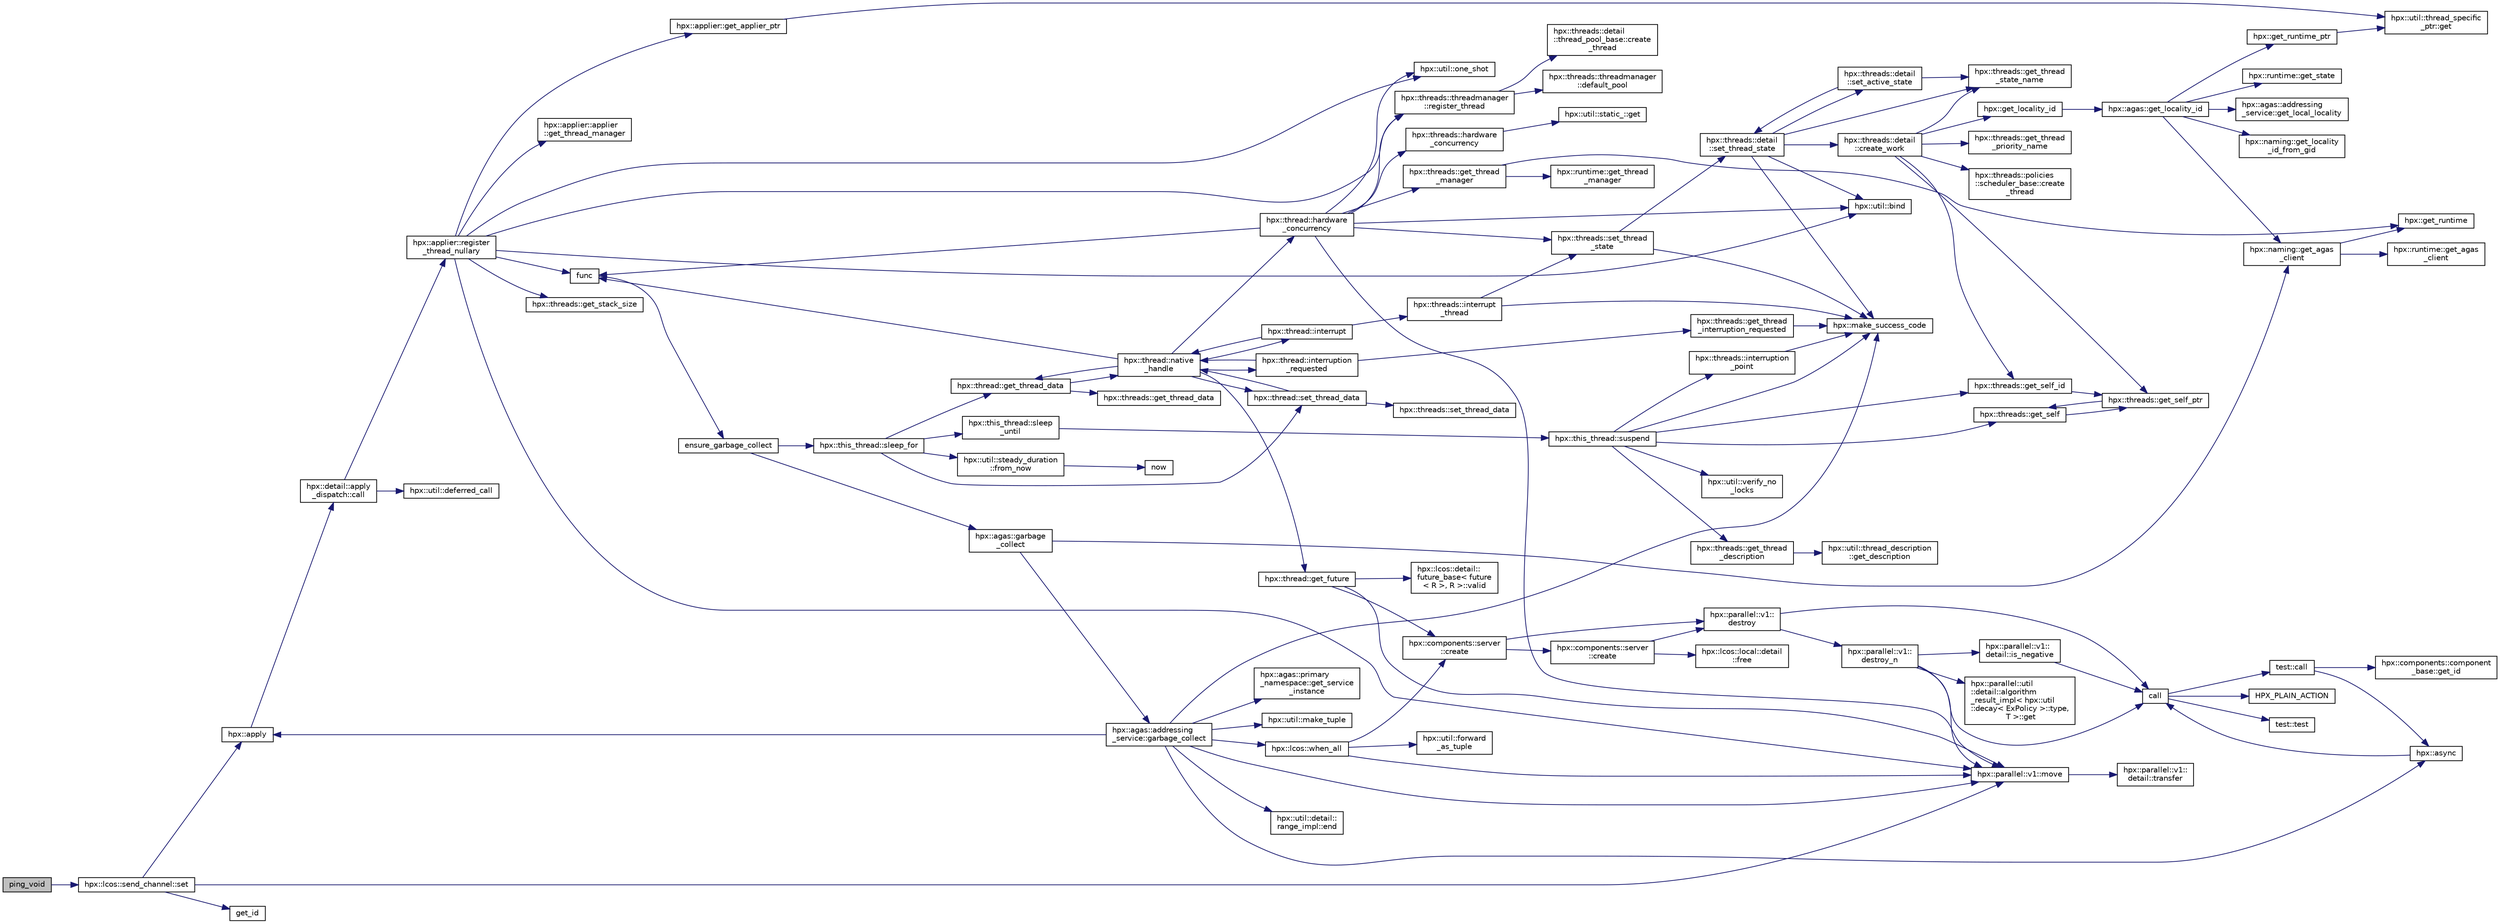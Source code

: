 digraph "ping_void"
{
  edge [fontname="Helvetica",fontsize="10",labelfontname="Helvetica",labelfontsize="10"];
  node [fontname="Helvetica",fontsize="10",shape=record];
  rankdir="LR";
  Node951 [label="ping_void",height=0.2,width=0.4,color="black", fillcolor="grey75", style="filled", fontcolor="black"];
  Node951 -> Node952 [color="midnightblue",fontsize="10",style="solid",fontname="Helvetica"];
  Node952 [label="hpx::lcos::send_channel::set",height=0.2,width=0.4,color="black", fillcolor="white", style="filled",URL="$d3/db6/classhpx_1_1lcos_1_1send__channel.html#a2bb7459744739f74593d6a939da8c687"];
  Node952 -> Node953 [color="midnightblue",fontsize="10",style="solid",fontname="Helvetica"];
  Node953 [label="hpx::apply",height=0.2,width=0.4,color="black", fillcolor="white", style="filled",URL="$d8/d83/namespacehpx.html#aa87762f0db0731d385f3fdfdb25d59fc"];
  Node953 -> Node954 [color="midnightblue",fontsize="10",style="solid",fontname="Helvetica"];
  Node954 [label="hpx::detail::apply\l_dispatch::call",height=0.2,width=0.4,color="black", fillcolor="white", style="filled",URL="$db/de8/structhpx_1_1detail_1_1apply__dispatch.html#a0755fab16d281e74bcff0f8045be9459"];
  Node954 -> Node955 [color="midnightblue",fontsize="10",style="solid",fontname="Helvetica"];
  Node955 [label="hpx::applier::register\l_thread_nullary",height=0.2,width=0.4,color="black", fillcolor="white", style="filled",URL="$d8/dcb/namespacehpx_1_1applier.html#a401cd1145927e58d74d1eb52aaccd936"];
  Node955 -> Node956 [color="midnightblue",fontsize="10",style="solid",fontname="Helvetica"];
  Node956 [label="hpx::applier::get_applier_ptr",height=0.2,width=0.4,color="black", fillcolor="white", style="filled",URL="$d8/dcb/namespacehpx_1_1applier.html#a617483cf2b77ad3a0aa428ade7b35299"];
  Node956 -> Node957 [color="midnightblue",fontsize="10",style="solid",fontname="Helvetica"];
  Node957 [label="hpx::util::thread_specific\l_ptr::get",height=0.2,width=0.4,color="black", fillcolor="white", style="filled",URL="$d4/d4c/structhpx_1_1util_1_1thread__specific__ptr.html#a3b27d8520710478aa41d1f74206bdba9"];
  Node955 -> Node958 [color="midnightblue",fontsize="10",style="solid",fontname="Helvetica"];
  Node958 [label="func",height=0.2,width=0.4,color="black", fillcolor="white", style="filled",URL="$d8/dfd/id__type__ref__counting__1032_8cpp.html#ab811b86ea5107ffb3351fcaa29d2c652"];
  Node958 -> Node959 [color="midnightblue",fontsize="10",style="solid",fontname="Helvetica"];
  Node959 [label="ensure_garbage_collect",height=0.2,width=0.4,color="black", fillcolor="white", style="filled",URL="$d8/dfd/id__type__ref__counting__1032_8cpp.html#a5264b94bf7c262ac0e521fb290d476d5"];
  Node959 -> Node960 [color="midnightblue",fontsize="10",style="solid",fontname="Helvetica"];
  Node960 [label="hpx::this_thread::sleep_for",height=0.2,width=0.4,color="black", fillcolor="white", style="filled",URL="$d9/d52/namespacehpx_1_1this__thread.html#afc042a5a5fa52eef2d1d177a343435cf"];
  Node960 -> Node961 [color="midnightblue",fontsize="10",style="solid",fontname="Helvetica"];
  Node961 [label="hpx::this_thread::sleep\l_until",height=0.2,width=0.4,color="black", fillcolor="white", style="filled",URL="$d9/d52/namespacehpx_1_1this__thread.html#ae12a853980115b23ff0ab8ca06622658"];
  Node961 -> Node962 [color="midnightblue",fontsize="10",style="solid",fontname="Helvetica"];
  Node962 [label="hpx::this_thread::suspend",height=0.2,width=0.4,color="black", fillcolor="white", style="filled",URL="$d9/d52/namespacehpx_1_1this__thread.html#aca220026fb3014c0881d129fe31c0073"];
  Node962 -> Node963 [color="midnightblue",fontsize="10",style="solid",fontname="Helvetica"];
  Node963 [label="hpx::threads::get_self",height=0.2,width=0.4,color="black", fillcolor="white", style="filled",URL="$d7/d28/namespacehpx_1_1threads.html#a07daf4d6d29233f20d66d41ab7b5b8e8"];
  Node963 -> Node964 [color="midnightblue",fontsize="10",style="solid",fontname="Helvetica"];
  Node964 [label="hpx::threads::get_self_ptr",height=0.2,width=0.4,color="black", fillcolor="white", style="filled",URL="$d7/d28/namespacehpx_1_1threads.html#a22877ae347ad884cde3a51397dad6c53"];
  Node964 -> Node963 [color="midnightblue",fontsize="10",style="solid",fontname="Helvetica"];
  Node962 -> Node965 [color="midnightblue",fontsize="10",style="solid",fontname="Helvetica"];
  Node965 [label="hpx::threads::get_self_id",height=0.2,width=0.4,color="black", fillcolor="white", style="filled",URL="$d7/d28/namespacehpx_1_1threads.html#afafe0f900b9fac3d4ed3c747625c1cfe"];
  Node965 -> Node964 [color="midnightblue",fontsize="10",style="solid",fontname="Helvetica"];
  Node962 -> Node966 [color="midnightblue",fontsize="10",style="solid",fontname="Helvetica"];
  Node966 [label="hpx::threads::interruption\l_point",height=0.2,width=0.4,color="black", fillcolor="white", style="filled",URL="$d7/d28/namespacehpx_1_1threads.html#ada6ec56a12b050707311d8c628089059"];
  Node966 -> Node967 [color="midnightblue",fontsize="10",style="solid",fontname="Helvetica"];
  Node967 [label="hpx::make_success_code",height=0.2,width=0.4,color="black", fillcolor="white", style="filled",URL="$d8/d83/namespacehpx.html#a0e8512a8f49e2a6c8185061181419d8f",tooltip="Returns error_code(hpx::success, \"success\", mode). "];
  Node962 -> Node968 [color="midnightblue",fontsize="10",style="solid",fontname="Helvetica"];
  Node968 [label="hpx::util::verify_no\l_locks",height=0.2,width=0.4,color="black", fillcolor="white", style="filled",URL="$df/dad/namespacehpx_1_1util.html#ae0e1837ee6f09b79b26c2e788d2e9fc9"];
  Node962 -> Node969 [color="midnightblue",fontsize="10",style="solid",fontname="Helvetica"];
  Node969 [label="hpx::threads::get_thread\l_description",height=0.2,width=0.4,color="black", fillcolor="white", style="filled",URL="$d7/d28/namespacehpx_1_1threads.html#a42fc18a7a680f4e8bc633a4b4c956701"];
  Node969 -> Node970 [color="midnightblue",fontsize="10",style="solid",fontname="Helvetica"];
  Node970 [label="hpx::util::thread_description\l::get_description",height=0.2,width=0.4,color="black", fillcolor="white", style="filled",URL="$df/d9e/structhpx_1_1util_1_1thread__description.html#a8c834e14eca6eb228188022577f9f952"];
  Node962 -> Node967 [color="midnightblue",fontsize="10",style="solid",fontname="Helvetica"];
  Node960 -> Node971 [color="midnightblue",fontsize="10",style="solid",fontname="Helvetica"];
  Node971 [label="hpx::util::steady_duration\l::from_now",height=0.2,width=0.4,color="black", fillcolor="white", style="filled",URL="$d9/d4f/classhpx_1_1util_1_1steady__duration.html#a0132206d767cd0f7395507b40111a153"];
  Node971 -> Node972 [color="midnightblue",fontsize="10",style="solid",fontname="Helvetica"];
  Node972 [label="now",height=0.2,width=0.4,color="black", fillcolor="white", style="filled",URL="$de/db3/1d__stencil__1__omp_8cpp.html#a89e9667753dccfac455bd37a7a3a7b16"];
  Node960 -> Node973 [color="midnightblue",fontsize="10",style="solid",fontname="Helvetica"];
  Node973 [label="hpx::thread::get_thread_data",height=0.2,width=0.4,color="black", fillcolor="white", style="filled",URL="$de/d9b/classhpx_1_1thread.html#a4535ef82cec3b953d2c941d20e3e3904"];
  Node973 -> Node974 [color="midnightblue",fontsize="10",style="solid",fontname="Helvetica"];
  Node974 [label="hpx::threads::get_thread_data",height=0.2,width=0.4,color="black", fillcolor="white", style="filled",URL="$d7/d28/namespacehpx_1_1threads.html#a8737931ff6303807225f735b2b384ae4"];
  Node973 -> Node975 [color="midnightblue",fontsize="10",style="solid",fontname="Helvetica"];
  Node975 [label="hpx::thread::native\l_handle",height=0.2,width=0.4,color="black", fillcolor="white", style="filled",URL="$de/d9b/classhpx_1_1thread.html#acf48190d264ab64c1c4ec99d0b421b5a"];
  Node975 -> Node976 [color="midnightblue",fontsize="10",style="solid",fontname="Helvetica"];
  Node976 [label="hpx::thread::hardware\l_concurrency",height=0.2,width=0.4,color="black", fillcolor="white", style="filled",URL="$de/d9b/classhpx_1_1thread.html#a8e4fff210e02485ba493bc3a2a956c03"];
  Node976 -> Node977 [color="midnightblue",fontsize="10",style="solid",fontname="Helvetica"];
  Node977 [label="hpx::threads::hardware\l_concurrency",height=0.2,width=0.4,color="black", fillcolor="white", style="filled",URL="$d7/d28/namespacehpx_1_1threads.html#aa8752a235478d2ad7b5ac467b63ab527"];
  Node977 -> Node978 [color="midnightblue",fontsize="10",style="solid",fontname="Helvetica"];
  Node978 [label="hpx::util::static_::get",height=0.2,width=0.4,color="black", fillcolor="white", style="filled",URL="$d3/dbb/structhpx_1_1util_1_1static__.html#a2967c633948a3bf17a3b5405ef5a8318"];
  Node976 -> Node958 [color="midnightblue",fontsize="10",style="solid",fontname="Helvetica"];
  Node976 -> Node979 [color="midnightblue",fontsize="10",style="solid",fontname="Helvetica"];
  Node979 [label="hpx::util::bind",height=0.2,width=0.4,color="black", fillcolor="white", style="filled",URL="$df/dad/namespacehpx_1_1util.html#ad844caedf82a0173d6909d910c3e48c6"];
  Node976 -> Node980 [color="midnightblue",fontsize="10",style="solid",fontname="Helvetica"];
  Node980 [label="hpx::util::one_shot",height=0.2,width=0.4,color="black", fillcolor="white", style="filled",URL="$df/dad/namespacehpx_1_1util.html#a273e61be42a72415291e0ec0a4f28c7a"];
  Node976 -> Node981 [color="midnightblue",fontsize="10",style="solid",fontname="Helvetica"];
  Node981 [label="hpx::parallel::v1::move",height=0.2,width=0.4,color="black", fillcolor="white", style="filled",URL="$db/db9/namespacehpx_1_1parallel_1_1v1.html#aa7c4ede081ce786c9d1eb1adff495cfc"];
  Node981 -> Node982 [color="midnightblue",fontsize="10",style="solid",fontname="Helvetica"];
  Node982 [label="hpx::parallel::v1::\ldetail::transfer",height=0.2,width=0.4,color="black", fillcolor="white", style="filled",URL="$d2/ddd/namespacehpx_1_1parallel_1_1v1_1_1detail.html#ab1b56a05e1885ca7cc7ffa1804dd2f3c"];
  Node976 -> Node983 [color="midnightblue",fontsize="10",style="solid",fontname="Helvetica"];
  Node983 [label="hpx::threads::get_thread\l_manager",height=0.2,width=0.4,color="black", fillcolor="white", style="filled",URL="$d7/d28/namespacehpx_1_1threads.html#a076973c3a53beadde7d967e22c4f6cce"];
  Node983 -> Node984 [color="midnightblue",fontsize="10",style="solid",fontname="Helvetica"];
  Node984 [label="hpx::get_runtime",height=0.2,width=0.4,color="black", fillcolor="white", style="filled",URL="$d8/d83/namespacehpx.html#aef902cc6c7dd3b9fbadf34d1e850a070"];
  Node983 -> Node985 [color="midnightblue",fontsize="10",style="solid",fontname="Helvetica"];
  Node985 [label="hpx::runtime::get_thread\l_manager",height=0.2,width=0.4,color="black", fillcolor="white", style="filled",URL="$d0/d7b/classhpx_1_1runtime.html#a865b12d57fcd44a8d3dda3e35414f563"];
  Node976 -> Node986 [color="midnightblue",fontsize="10",style="solid",fontname="Helvetica"];
  Node986 [label="hpx::threads::threadmanager\l::register_thread",height=0.2,width=0.4,color="black", fillcolor="white", style="filled",URL="$d5/daa/classhpx_1_1threads_1_1threadmanager.html#a7f79c7578e08a60ca45eb276ce8133d8"];
  Node986 -> Node987 [color="midnightblue",fontsize="10",style="solid",fontname="Helvetica"];
  Node987 [label="hpx::threads::threadmanager\l::default_pool",height=0.2,width=0.4,color="black", fillcolor="white", style="filled",URL="$d5/daa/classhpx_1_1threads_1_1threadmanager.html#a851f067d03b5dd1c5e6a9a6a841e05df"];
  Node986 -> Node988 [color="midnightblue",fontsize="10",style="solid",fontname="Helvetica"];
  Node988 [label="hpx::threads::detail\l::thread_pool_base::create\l_thread",height=0.2,width=0.4,color="black", fillcolor="white", style="filled",URL="$de/dae/classhpx_1_1threads_1_1detail_1_1thread__pool__base.html#ad35d3779eef6f4528e62a26d71b34b34"];
  Node976 -> Node989 [color="midnightblue",fontsize="10",style="solid",fontname="Helvetica"];
  Node989 [label="hpx::threads::set_thread\l_state",height=0.2,width=0.4,color="black", fillcolor="white", style="filled",URL="$d7/d28/namespacehpx_1_1threads.html#ac0690ad16ad778bcc79dcd727cc33025",tooltip="Set the thread state of the thread referenced by the thread_id id. "];
  Node989 -> Node967 [color="midnightblue",fontsize="10",style="solid",fontname="Helvetica"];
  Node989 -> Node990 [color="midnightblue",fontsize="10",style="solid",fontname="Helvetica"];
  Node990 [label="hpx::threads::detail\l::set_thread_state",height=0.2,width=0.4,color="black", fillcolor="white", style="filled",URL="$d2/dd1/namespacehpx_1_1threads_1_1detail.html#af85ddc854c4a149bf1738eb1b111b9ab"];
  Node990 -> Node991 [color="midnightblue",fontsize="10",style="solid",fontname="Helvetica"];
  Node991 [label="hpx::threads::get_thread\l_state_name",height=0.2,width=0.4,color="black", fillcolor="white", style="filled",URL="$d7/d28/namespacehpx_1_1threads.html#a26f91ea8d2195f165c033241c5cd11db"];
  Node990 -> Node967 [color="midnightblue",fontsize="10",style="solid",fontname="Helvetica"];
  Node990 -> Node979 [color="midnightblue",fontsize="10",style="solid",fontname="Helvetica"];
  Node990 -> Node992 [color="midnightblue",fontsize="10",style="solid",fontname="Helvetica"];
  Node992 [label="hpx::threads::detail\l::set_active_state",height=0.2,width=0.4,color="black", fillcolor="white", style="filled",URL="$d2/dd1/namespacehpx_1_1threads_1_1detail.html#a45884a5bf04ad66a4f259231a3947e76"];
  Node992 -> Node991 [color="midnightblue",fontsize="10",style="solid",fontname="Helvetica"];
  Node992 -> Node990 [color="midnightblue",fontsize="10",style="solid",fontname="Helvetica"];
  Node990 -> Node993 [color="midnightblue",fontsize="10",style="solid",fontname="Helvetica"];
  Node993 [label="hpx::threads::detail\l::create_work",height=0.2,width=0.4,color="black", fillcolor="white", style="filled",URL="$d2/dd1/namespacehpx_1_1threads_1_1detail.html#ae22384a3c1b1a1940032fad068fb54b1"];
  Node993 -> Node991 [color="midnightblue",fontsize="10",style="solid",fontname="Helvetica"];
  Node993 -> Node994 [color="midnightblue",fontsize="10",style="solid",fontname="Helvetica"];
  Node994 [label="hpx::threads::get_thread\l_priority_name",height=0.2,width=0.4,color="black", fillcolor="white", style="filled",URL="$d7/d28/namespacehpx_1_1threads.html#a9c6b2fec0c1cf5b06ff83ce756ca6d42"];
  Node993 -> Node964 [color="midnightblue",fontsize="10",style="solid",fontname="Helvetica"];
  Node993 -> Node965 [color="midnightblue",fontsize="10",style="solid",fontname="Helvetica"];
  Node993 -> Node995 [color="midnightblue",fontsize="10",style="solid",fontname="Helvetica"];
  Node995 [label="hpx::get_locality_id",height=0.2,width=0.4,color="black", fillcolor="white", style="filled",URL="$d8/d83/namespacehpx.html#a158d7c54a657bb364c1704033010697b",tooltip="Return the number of the locality this function is being called from. "];
  Node995 -> Node996 [color="midnightblue",fontsize="10",style="solid",fontname="Helvetica"];
  Node996 [label="hpx::agas::get_locality_id",height=0.2,width=0.4,color="black", fillcolor="white", style="filled",URL="$dc/d54/namespacehpx_1_1agas.html#a491cc2ddecdf0f1a9129900caa6a4d3e"];
  Node996 -> Node997 [color="midnightblue",fontsize="10",style="solid",fontname="Helvetica"];
  Node997 [label="hpx::get_runtime_ptr",height=0.2,width=0.4,color="black", fillcolor="white", style="filled",URL="$d8/d83/namespacehpx.html#af29daf2bb3e01b4d6495a1742b6cce64"];
  Node997 -> Node957 [color="midnightblue",fontsize="10",style="solid",fontname="Helvetica"];
  Node996 -> Node998 [color="midnightblue",fontsize="10",style="solid",fontname="Helvetica"];
  Node998 [label="hpx::runtime::get_state",height=0.2,width=0.4,color="black", fillcolor="white", style="filled",URL="$d0/d7b/classhpx_1_1runtime.html#ab405f80e060dac95d624520f38b0524c"];
  Node996 -> Node999 [color="midnightblue",fontsize="10",style="solid",fontname="Helvetica"];
  Node999 [label="hpx::naming::get_agas\l_client",height=0.2,width=0.4,color="black", fillcolor="white", style="filled",URL="$d4/dc9/namespacehpx_1_1naming.html#a0408fffd5d34b620712a801b0ae3b032"];
  Node999 -> Node984 [color="midnightblue",fontsize="10",style="solid",fontname="Helvetica"];
  Node999 -> Node1000 [color="midnightblue",fontsize="10",style="solid",fontname="Helvetica"];
  Node1000 [label="hpx::runtime::get_agas\l_client",height=0.2,width=0.4,color="black", fillcolor="white", style="filled",URL="$d0/d7b/classhpx_1_1runtime.html#aeb5dddd30d6b9861669af8ad44d1a96a"];
  Node996 -> Node1001 [color="midnightblue",fontsize="10",style="solid",fontname="Helvetica"];
  Node1001 [label="hpx::agas::addressing\l_service::get_local_locality",height=0.2,width=0.4,color="black", fillcolor="white", style="filled",URL="$db/d58/structhpx_1_1agas_1_1addressing__service.html#ab52c19a37c2a7a006c6c15f90ad0539c"];
  Node996 -> Node1002 [color="midnightblue",fontsize="10",style="solid",fontname="Helvetica"];
  Node1002 [label="hpx::naming::get_locality\l_id_from_gid",height=0.2,width=0.4,color="black", fillcolor="white", style="filled",URL="$d4/dc9/namespacehpx_1_1naming.html#a7fd43037784560bd04fda9b49e33529f"];
  Node993 -> Node1003 [color="midnightblue",fontsize="10",style="solid",fontname="Helvetica"];
  Node1003 [label="hpx::threads::policies\l::scheduler_base::create\l_thread",height=0.2,width=0.4,color="black", fillcolor="white", style="filled",URL="$dd/d7e/structhpx_1_1threads_1_1policies_1_1scheduler__base.html#ad3b05cd7f363cc8e8410ce368c3794e0"];
  Node975 -> Node1004 [color="midnightblue",fontsize="10",style="solid",fontname="Helvetica"];
  Node1004 [label="hpx::thread::interrupt",height=0.2,width=0.4,color="black", fillcolor="white", style="filled",URL="$de/d9b/classhpx_1_1thread.html#ac34d0d033aa743c476a79dbc2e1a8a39"];
  Node1004 -> Node1005 [color="midnightblue",fontsize="10",style="solid",fontname="Helvetica"];
  Node1005 [label="hpx::threads::interrupt\l_thread",height=0.2,width=0.4,color="black", fillcolor="white", style="filled",URL="$d7/d28/namespacehpx_1_1threads.html#a6bdda1a2aab61b9b13d274b5155d7e73"];
  Node1005 -> Node967 [color="midnightblue",fontsize="10",style="solid",fontname="Helvetica"];
  Node1005 -> Node989 [color="midnightblue",fontsize="10",style="solid",fontname="Helvetica"];
  Node1004 -> Node975 [color="midnightblue",fontsize="10",style="solid",fontname="Helvetica"];
  Node975 -> Node1006 [color="midnightblue",fontsize="10",style="solid",fontname="Helvetica"];
  Node1006 [label="hpx::thread::interruption\l_requested",height=0.2,width=0.4,color="black", fillcolor="white", style="filled",URL="$de/d9b/classhpx_1_1thread.html#a33276bb4c20bbb0b1978944e18ef71b8"];
  Node1006 -> Node1007 [color="midnightblue",fontsize="10",style="solid",fontname="Helvetica"];
  Node1007 [label="hpx::threads::get_thread\l_interruption_requested",height=0.2,width=0.4,color="black", fillcolor="white", style="filled",URL="$d7/d28/namespacehpx_1_1threads.html#ae64a7fdb8b5c8bac7be0c8282672a03b"];
  Node1007 -> Node967 [color="midnightblue",fontsize="10",style="solid",fontname="Helvetica"];
  Node1006 -> Node975 [color="midnightblue",fontsize="10",style="solid",fontname="Helvetica"];
  Node975 -> Node1008 [color="midnightblue",fontsize="10",style="solid",fontname="Helvetica"];
  Node1008 [label="hpx::thread::get_future",height=0.2,width=0.4,color="black", fillcolor="white", style="filled",URL="$de/d9b/classhpx_1_1thread.html#a87fdb0d8da826366fc190ed224900a64"];
  Node1008 -> Node1009 [color="midnightblue",fontsize="10",style="solid",fontname="Helvetica"];
  Node1009 [label="hpx::lcos::detail::\lfuture_base\< future\l\< R \>, R \>::valid",height=0.2,width=0.4,color="black", fillcolor="white", style="filled",URL="$d5/dd7/classhpx_1_1lcos_1_1detail_1_1future__base.html#aaf7beb7374815614363033bd96573e75"];
  Node1008 -> Node1010 [color="midnightblue",fontsize="10",style="solid",fontname="Helvetica"];
  Node1010 [label="hpx::components::server\l::create",height=0.2,width=0.4,color="black", fillcolor="white", style="filled",URL="$d2/da2/namespacehpx_1_1components_1_1server.html#ac776c89f3d68ceb910e8cee9fa937ab4",tooltip="Create arrays of components using their default constructor. "];
  Node1010 -> Node1011 [color="midnightblue",fontsize="10",style="solid",fontname="Helvetica"];
  Node1011 [label="hpx::components::server\l::create",height=0.2,width=0.4,color="black", fillcolor="white", style="filled",URL="$d2/da2/namespacehpx_1_1components_1_1server.html#a77d26de181c97b444565e230577981bd"];
  Node1011 -> Node1012 [color="midnightblue",fontsize="10",style="solid",fontname="Helvetica"];
  Node1012 [label="hpx::lcos::local::detail\l::free",height=0.2,width=0.4,color="black", fillcolor="white", style="filled",URL="$d4/dcb/namespacehpx_1_1lcos_1_1local_1_1detail.html#a55a940f019734e9bb045dc123cd80e48"];
  Node1011 -> Node1013 [color="midnightblue",fontsize="10",style="solid",fontname="Helvetica"];
  Node1013 [label="hpx::parallel::v1::\ldestroy",height=0.2,width=0.4,color="black", fillcolor="white", style="filled",URL="$db/db9/namespacehpx_1_1parallel_1_1v1.html#acf303558375048e8a7cc9a2c2e09477f"];
  Node1013 -> Node1014 [color="midnightblue",fontsize="10",style="solid",fontname="Helvetica"];
  Node1014 [label="call",height=0.2,width=0.4,color="black", fillcolor="white", style="filled",URL="$d2/d67/promise__1620_8cpp.html#a58357f0b82bc761e1d0b9091ed563a70"];
  Node1014 -> Node1015 [color="midnightblue",fontsize="10",style="solid",fontname="Helvetica"];
  Node1015 [label="test::test",height=0.2,width=0.4,color="black", fillcolor="white", style="filled",URL="$d8/d89/structtest.html#ab42d5ece712d716b04cb3f686f297a26"];
  Node1014 -> Node1016 [color="midnightblue",fontsize="10",style="solid",fontname="Helvetica"];
  Node1016 [label="HPX_PLAIN_ACTION",height=0.2,width=0.4,color="black", fillcolor="white", style="filled",URL="$d2/d67/promise__1620_8cpp.html#ab96aab827a4b1fcaf66cfe0ba83fef23"];
  Node1014 -> Node1017 [color="midnightblue",fontsize="10",style="solid",fontname="Helvetica"];
  Node1017 [label="test::call",height=0.2,width=0.4,color="black", fillcolor="white", style="filled",URL="$d8/d89/structtest.html#aeb29e7ed6518b9426ccf1344c52620ae"];
  Node1017 -> Node1018 [color="midnightblue",fontsize="10",style="solid",fontname="Helvetica"];
  Node1018 [label="hpx::async",height=0.2,width=0.4,color="black", fillcolor="white", style="filled",URL="$d8/d83/namespacehpx.html#acb7d8e37b73b823956ce144f9a57eaa4"];
  Node1018 -> Node1014 [color="midnightblue",fontsize="10",style="solid",fontname="Helvetica"];
  Node1017 -> Node1019 [color="midnightblue",fontsize="10",style="solid",fontname="Helvetica"];
  Node1019 [label="hpx::components::component\l_base::get_id",height=0.2,width=0.4,color="black", fillcolor="white", style="filled",URL="$d2/de6/classhpx_1_1components_1_1component__base.html#a4c8fd93514039bdf01c48d66d82b19cd"];
  Node1013 -> Node1020 [color="midnightblue",fontsize="10",style="solid",fontname="Helvetica"];
  Node1020 [label="hpx::parallel::v1::\ldestroy_n",height=0.2,width=0.4,color="black", fillcolor="white", style="filled",URL="$db/db9/namespacehpx_1_1parallel_1_1v1.html#a71d0691132a300690163f5636bcd5bd3"];
  Node1020 -> Node1021 [color="midnightblue",fontsize="10",style="solid",fontname="Helvetica"];
  Node1021 [label="hpx::parallel::v1::\ldetail::is_negative",height=0.2,width=0.4,color="black", fillcolor="white", style="filled",URL="$d2/ddd/namespacehpx_1_1parallel_1_1v1_1_1detail.html#adf2e40fc4b20ad0fd442ee3118a4d527"];
  Node1021 -> Node1014 [color="midnightblue",fontsize="10",style="solid",fontname="Helvetica"];
  Node1020 -> Node1022 [color="midnightblue",fontsize="10",style="solid",fontname="Helvetica"];
  Node1022 [label="hpx::parallel::util\l::detail::algorithm\l_result_impl\< hpx::util\l::decay\< ExPolicy \>::type,\l T \>::get",height=0.2,width=0.4,color="black", fillcolor="white", style="filled",URL="$d2/d42/structhpx_1_1parallel_1_1util_1_1detail_1_1algorithm__result__impl.html#ab5b051e8ec74eff5e0e62fd63f5d377e"];
  Node1020 -> Node981 [color="midnightblue",fontsize="10",style="solid",fontname="Helvetica"];
  Node1020 -> Node1014 [color="midnightblue",fontsize="10",style="solid",fontname="Helvetica"];
  Node1010 -> Node1013 [color="midnightblue",fontsize="10",style="solid",fontname="Helvetica"];
  Node1008 -> Node981 [color="midnightblue",fontsize="10",style="solid",fontname="Helvetica"];
  Node975 -> Node973 [color="midnightblue",fontsize="10",style="solid",fontname="Helvetica"];
  Node975 -> Node1023 [color="midnightblue",fontsize="10",style="solid",fontname="Helvetica"];
  Node1023 [label="hpx::thread::set_thread_data",height=0.2,width=0.4,color="black", fillcolor="white", style="filled",URL="$de/d9b/classhpx_1_1thread.html#a7317a3cf5251f3b33c990449570d4cea"];
  Node1023 -> Node1024 [color="midnightblue",fontsize="10",style="solid",fontname="Helvetica"];
  Node1024 [label="hpx::threads::set_thread_data",height=0.2,width=0.4,color="black", fillcolor="white", style="filled",URL="$d7/d28/namespacehpx_1_1threads.html#a00a625acc149fce3ae38e4340454acf7"];
  Node1023 -> Node975 [color="midnightblue",fontsize="10",style="solid",fontname="Helvetica"];
  Node975 -> Node958 [color="midnightblue",fontsize="10",style="solid",fontname="Helvetica"];
  Node960 -> Node1023 [color="midnightblue",fontsize="10",style="solid",fontname="Helvetica"];
  Node959 -> Node1025 [color="midnightblue",fontsize="10",style="solid",fontname="Helvetica"];
  Node1025 [label="hpx::agas::garbage\l_collect",height=0.2,width=0.4,color="black", fillcolor="white", style="filled",URL="$dc/d54/namespacehpx_1_1agas.html#a951337adc4f9bd6df00a50737468e911"];
  Node1025 -> Node999 [color="midnightblue",fontsize="10",style="solid",fontname="Helvetica"];
  Node1025 -> Node1026 [color="midnightblue",fontsize="10",style="solid",fontname="Helvetica"];
  Node1026 [label="hpx::agas::addressing\l_service::garbage_collect",height=0.2,width=0.4,color="black", fillcolor="white", style="filled",URL="$db/d58/structhpx_1_1agas_1_1addressing__service.html#a87dcae0eacf6e62d5103ebf516d86f63"];
  Node1026 -> Node967 [color="midnightblue",fontsize="10",style="solid",fontname="Helvetica"];
  Node1026 -> Node1027 [color="midnightblue",fontsize="10",style="solid",fontname="Helvetica"];
  Node1027 [label="hpx::agas::primary\l_namespace::get_service\l_instance",height=0.2,width=0.4,color="black", fillcolor="white", style="filled",URL="$d1/d43/structhpx_1_1agas_1_1primary__namespace.html#a7630ff0f30ff8c23b13b4672c5350e2e"];
  Node1026 -> Node1028 [color="midnightblue",fontsize="10",style="solid",fontname="Helvetica"];
  Node1028 [label="hpx::util::make_tuple",height=0.2,width=0.4,color="black", fillcolor="white", style="filled",URL="$df/dad/namespacehpx_1_1util.html#a06fa74211a987d208e013f400a9f5328"];
  Node1026 -> Node1029 [color="midnightblue",fontsize="10",style="solid",fontname="Helvetica"];
  Node1029 [label="hpx::util::detail::\lrange_impl::end",height=0.2,width=0.4,color="black", fillcolor="white", style="filled",URL="$d4/d4a/namespacehpx_1_1util_1_1detail_1_1range__impl.html#afb2ea48b0902f52ee4d8b764807b4316"];
  Node1026 -> Node953 [color="midnightblue",fontsize="10",style="solid",fontname="Helvetica"];
  Node1026 -> Node981 [color="midnightblue",fontsize="10",style="solid",fontname="Helvetica"];
  Node1026 -> Node1018 [color="midnightblue",fontsize="10",style="solid",fontname="Helvetica"];
  Node1026 -> Node1030 [color="midnightblue",fontsize="10",style="solid",fontname="Helvetica"];
  Node1030 [label="hpx::lcos::when_all",height=0.2,width=0.4,color="black", fillcolor="white", style="filled",URL="$d2/dc9/namespacehpx_1_1lcos.html#a1a6fb024d8690923fb185d5aee204d54"];
  Node1030 -> Node1031 [color="midnightblue",fontsize="10",style="solid",fontname="Helvetica"];
  Node1031 [label="hpx::util::forward\l_as_tuple",height=0.2,width=0.4,color="black", fillcolor="white", style="filled",URL="$df/dad/namespacehpx_1_1util.html#ab7c31e3f24c3302a4f67b6735a6fa597"];
  Node1030 -> Node981 [color="midnightblue",fontsize="10",style="solid",fontname="Helvetica"];
  Node1030 -> Node1010 [color="midnightblue",fontsize="10",style="solid",fontname="Helvetica"];
  Node955 -> Node979 [color="midnightblue",fontsize="10",style="solid",fontname="Helvetica"];
  Node955 -> Node980 [color="midnightblue",fontsize="10",style="solid",fontname="Helvetica"];
  Node955 -> Node981 [color="midnightblue",fontsize="10",style="solid",fontname="Helvetica"];
  Node955 -> Node1032 [color="midnightblue",fontsize="10",style="solid",fontname="Helvetica"];
  Node1032 [label="hpx::threads::get_stack_size",height=0.2,width=0.4,color="black", fillcolor="white", style="filled",URL="$d7/d28/namespacehpx_1_1threads.html#af597241b3c2785150be206737ca04aa6",tooltip="The get_stack_size function is part of the thread related API. It. "];
  Node955 -> Node1033 [color="midnightblue",fontsize="10",style="solid",fontname="Helvetica"];
  Node1033 [label="hpx::applier::applier\l::get_thread_manager",height=0.2,width=0.4,color="black", fillcolor="white", style="filled",URL="$da/dcb/classhpx_1_1applier_1_1applier.html#acc36d583973701e573be39da97bba866",tooltip="Access the thread-manager instance associated with this applier. "];
  Node955 -> Node986 [color="midnightblue",fontsize="10",style="solid",fontname="Helvetica"];
  Node954 -> Node1034 [color="midnightblue",fontsize="10",style="solid",fontname="Helvetica"];
  Node1034 [label="hpx::util::deferred_call",height=0.2,width=0.4,color="black", fillcolor="white", style="filled",URL="$df/dad/namespacehpx_1_1util.html#acdded623c658a7a3436f7e76bc9d881c"];
  Node952 -> Node1035 [color="midnightblue",fontsize="10",style="solid",fontname="Helvetica"];
  Node1035 [label="get_id",height=0.2,width=0.4,color="black", fillcolor="white", style="filled",URL="$d8/d3c/simple__future__continuation_8cpp.html#a64b28a4bbb16e7f78fc14c60466ddd8d"];
  Node952 -> Node981 [color="midnightblue",fontsize="10",style="solid",fontname="Helvetica"];
}
